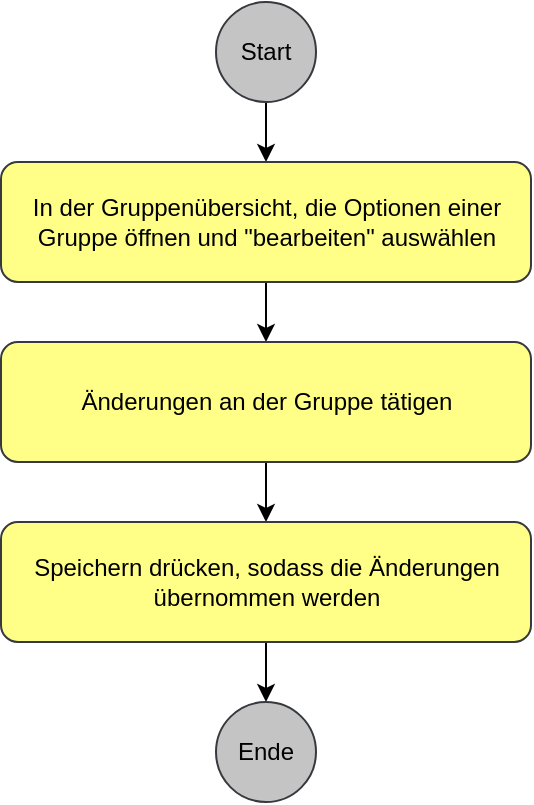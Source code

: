 <mxfile version="14.2.4" type="github">
  <diagram id="ZQJPqDb_hHt0u6amZrvK" name="Page-1">
    <mxGraphModel dx="2052" dy="2302" grid="1" gridSize="10" guides="1" tooltips="1" connect="1" arrows="1" fold="1" page="1" pageScale="1" pageWidth="827" pageHeight="1169" math="0" shadow="0">
      <root>
        <mxCell id="0" />
        <mxCell id="1" parent="0" />
        <mxCell id="uDIp1nYdUxsMnsxH5jg1-3" style="edgeStyle=orthogonalEdgeStyle;rounded=0;orthogonalLoop=1;jettySize=auto;html=1;" edge="1" parent="1" source="uDIp1nYdUxsMnsxH5jg1-1" target="uDIp1nYdUxsMnsxH5jg1-2">
          <mxGeometry relative="1" as="geometry" />
        </mxCell>
        <mxCell id="uDIp1nYdUxsMnsxH5jg1-1" value="Start" style="ellipse;whiteSpace=wrap;html=1;aspect=fixed;strokeColor=#36393d;fillColor=#C4C4C4;" vertex="1" parent="1">
          <mxGeometry x="350" y="-1070" width="50" height="50" as="geometry" />
        </mxCell>
        <mxCell id="uDIp1nYdUxsMnsxH5jg1-5" style="edgeStyle=orthogonalEdgeStyle;rounded=0;orthogonalLoop=1;jettySize=auto;html=1;entryX=0.5;entryY=0;entryDx=0;entryDy=0;" edge="1" parent="1" source="uDIp1nYdUxsMnsxH5jg1-2" target="uDIp1nYdUxsMnsxH5jg1-4">
          <mxGeometry relative="1" as="geometry" />
        </mxCell>
        <mxCell id="uDIp1nYdUxsMnsxH5jg1-2" value="In der Gruppenübersicht, die Optionen einer Gruppe öffnen und &quot;bearbeiten&quot; auswählen" style="rounded=1;whiteSpace=wrap;html=1;fillColor=#ffff88;strokeColor=#36393d;arcSize=14;" vertex="1" parent="1">
          <mxGeometry x="242.5" y="-990" width="265" height="60" as="geometry" />
        </mxCell>
        <mxCell id="uDIp1nYdUxsMnsxH5jg1-7" style="edgeStyle=orthogonalEdgeStyle;rounded=0;orthogonalLoop=1;jettySize=auto;html=1;" edge="1" parent="1" source="uDIp1nYdUxsMnsxH5jg1-4" target="uDIp1nYdUxsMnsxH5jg1-6">
          <mxGeometry relative="1" as="geometry" />
        </mxCell>
        <mxCell id="uDIp1nYdUxsMnsxH5jg1-4" value="Änderungen an der Gruppe tätigen" style="rounded=1;whiteSpace=wrap;html=1;fillColor=#ffff88;strokeColor=#36393d;arcSize=14;" vertex="1" parent="1">
          <mxGeometry x="242.5" y="-900" width="265" height="60" as="geometry" />
        </mxCell>
        <mxCell id="uDIp1nYdUxsMnsxH5jg1-9" style="edgeStyle=orthogonalEdgeStyle;rounded=0;orthogonalLoop=1;jettySize=auto;html=1;" edge="1" parent="1" source="uDIp1nYdUxsMnsxH5jg1-6" target="uDIp1nYdUxsMnsxH5jg1-8">
          <mxGeometry relative="1" as="geometry" />
        </mxCell>
        <mxCell id="uDIp1nYdUxsMnsxH5jg1-6" value="Speichern drücken, sodass die Änderungen übernommen werden" style="rounded=1;whiteSpace=wrap;html=1;fillColor=#ffff88;strokeColor=#36393d;arcSize=14;" vertex="1" parent="1">
          <mxGeometry x="242.5" y="-810" width="265" height="60" as="geometry" />
        </mxCell>
        <mxCell id="uDIp1nYdUxsMnsxH5jg1-8" value="Ende" style="ellipse;whiteSpace=wrap;html=1;aspect=fixed;strokeColor=#36393d;fillColor=#C4C4C4;" vertex="1" parent="1">
          <mxGeometry x="350" y="-720" width="50" height="50" as="geometry" />
        </mxCell>
      </root>
    </mxGraphModel>
  </diagram>
</mxfile>

